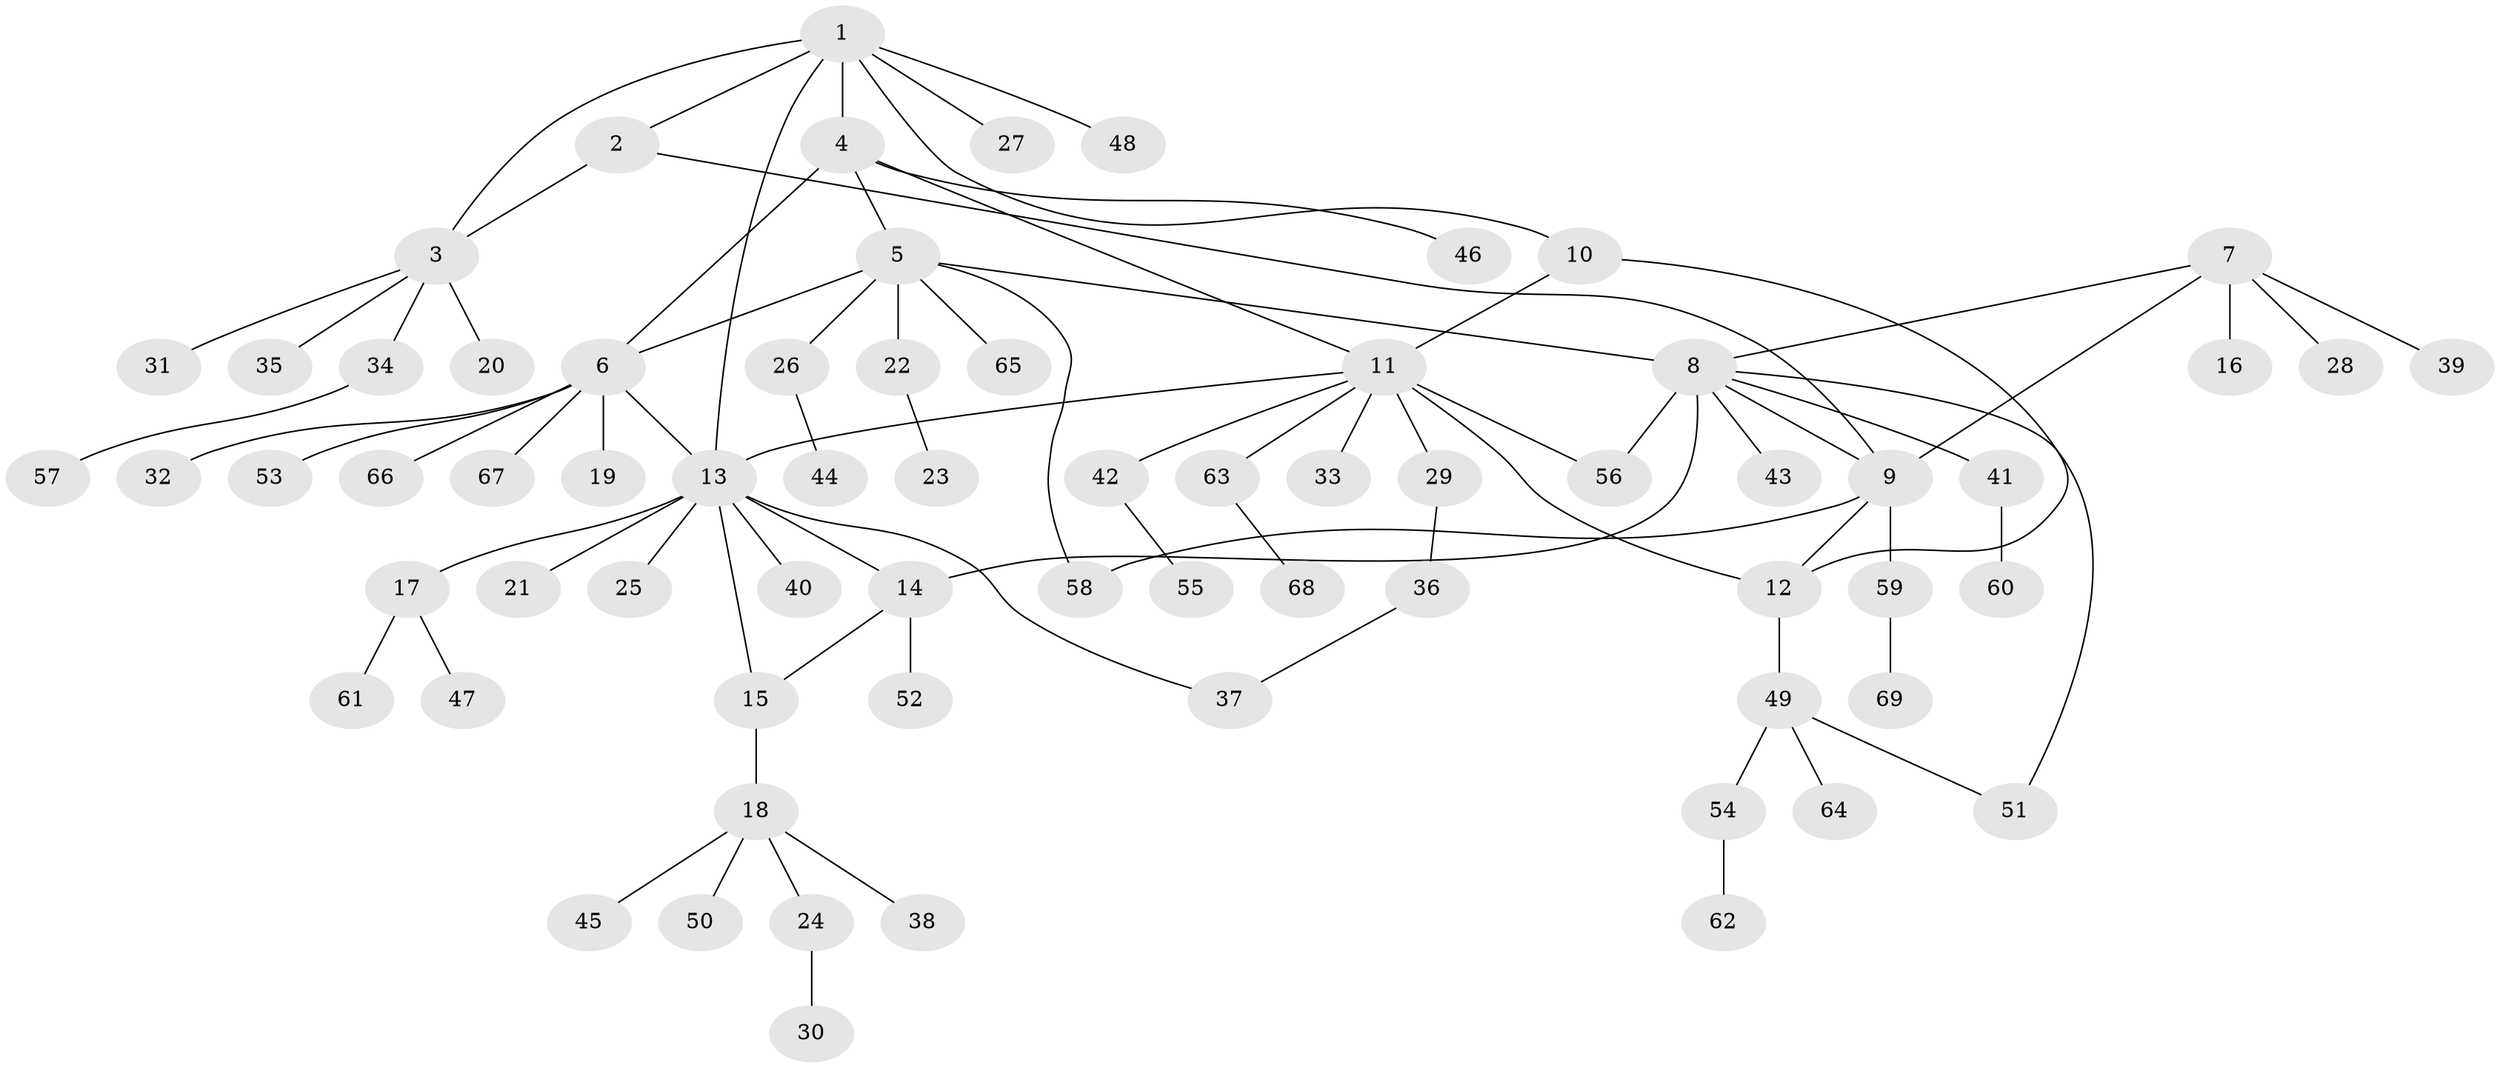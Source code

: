 // coarse degree distribution, {7: 0.03773584905660377, 4: 0.07547169811320754, 10: 0.018867924528301886, 6: 0.03773584905660377, 9: 0.018867924528301886, 3: 0.018867924528301886, 11: 0.018867924528301886, 2: 0.18867924528301888, 1: 0.5849056603773585}
// Generated by graph-tools (version 1.1) at 2025/24/03/03/25 07:24:14]
// undirected, 69 vertices, 83 edges
graph export_dot {
graph [start="1"]
  node [color=gray90,style=filled];
  1;
  2;
  3;
  4;
  5;
  6;
  7;
  8;
  9;
  10;
  11;
  12;
  13;
  14;
  15;
  16;
  17;
  18;
  19;
  20;
  21;
  22;
  23;
  24;
  25;
  26;
  27;
  28;
  29;
  30;
  31;
  32;
  33;
  34;
  35;
  36;
  37;
  38;
  39;
  40;
  41;
  42;
  43;
  44;
  45;
  46;
  47;
  48;
  49;
  50;
  51;
  52;
  53;
  54;
  55;
  56;
  57;
  58;
  59;
  60;
  61;
  62;
  63;
  64;
  65;
  66;
  67;
  68;
  69;
  1 -- 2;
  1 -- 3;
  1 -- 4;
  1 -- 10;
  1 -- 13;
  1 -- 27;
  1 -- 48;
  2 -- 3;
  2 -- 9;
  3 -- 20;
  3 -- 31;
  3 -- 34;
  3 -- 35;
  4 -- 5;
  4 -- 6;
  4 -- 11;
  4 -- 46;
  5 -- 6;
  5 -- 8;
  5 -- 22;
  5 -- 26;
  5 -- 58;
  5 -- 65;
  6 -- 13;
  6 -- 19;
  6 -- 32;
  6 -- 53;
  6 -- 66;
  6 -- 67;
  7 -- 8;
  7 -- 9;
  7 -- 16;
  7 -- 28;
  7 -- 39;
  8 -- 9;
  8 -- 14;
  8 -- 41;
  8 -- 43;
  8 -- 51;
  8 -- 56;
  9 -- 12;
  9 -- 58;
  9 -- 59;
  10 -- 11;
  10 -- 12;
  11 -- 12;
  11 -- 13;
  11 -- 29;
  11 -- 33;
  11 -- 42;
  11 -- 56;
  11 -- 63;
  12 -- 49;
  13 -- 14;
  13 -- 15;
  13 -- 17;
  13 -- 21;
  13 -- 25;
  13 -- 37;
  13 -- 40;
  14 -- 15;
  14 -- 52;
  15 -- 18;
  17 -- 47;
  17 -- 61;
  18 -- 24;
  18 -- 38;
  18 -- 45;
  18 -- 50;
  22 -- 23;
  24 -- 30;
  26 -- 44;
  29 -- 36;
  34 -- 57;
  36 -- 37;
  41 -- 60;
  42 -- 55;
  49 -- 51;
  49 -- 54;
  49 -- 64;
  54 -- 62;
  59 -- 69;
  63 -- 68;
}
